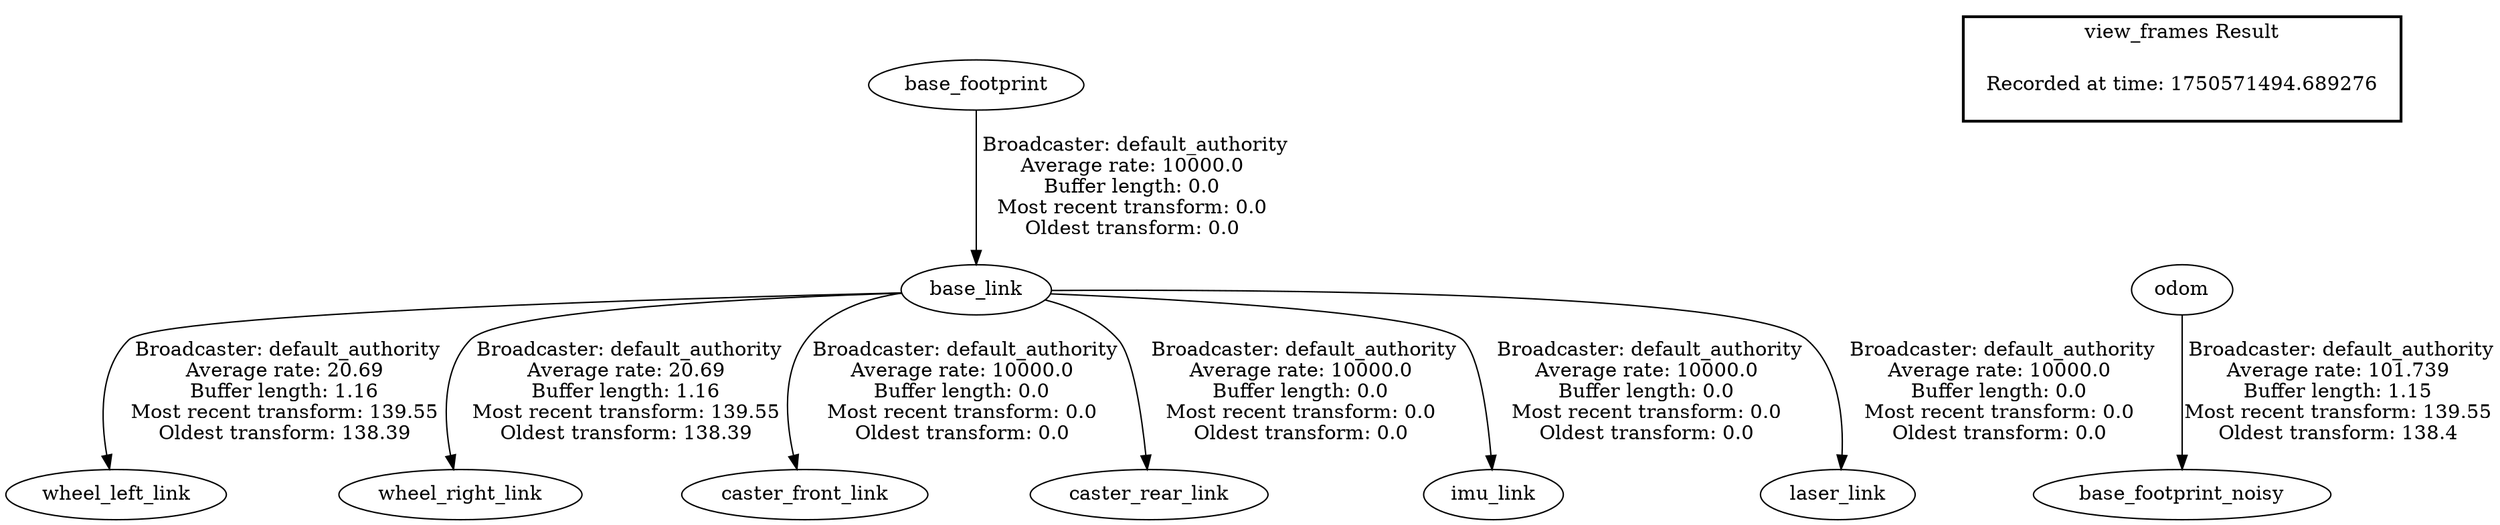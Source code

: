 digraph G {
"base_link" -> "wheel_left_link"[label=" Broadcaster: default_authority\nAverage rate: 20.69\nBuffer length: 1.16\nMost recent transform: 139.55\nOldest transform: 138.39\n"];
"base_footprint" -> "base_link"[label=" Broadcaster: default_authority\nAverage rate: 10000.0\nBuffer length: 0.0\nMost recent transform: 0.0\nOldest transform: 0.0\n"];
"base_link" -> "wheel_right_link"[label=" Broadcaster: default_authority\nAverage rate: 20.69\nBuffer length: 1.16\nMost recent transform: 139.55\nOldest transform: 138.39\n"];
"base_link" -> "caster_front_link"[label=" Broadcaster: default_authority\nAverage rate: 10000.0\nBuffer length: 0.0\nMost recent transform: 0.0\nOldest transform: 0.0\n"];
"base_link" -> "caster_rear_link"[label=" Broadcaster: default_authority\nAverage rate: 10000.0\nBuffer length: 0.0\nMost recent transform: 0.0\nOldest transform: 0.0\n"];
"base_link" -> "imu_link"[label=" Broadcaster: default_authority\nAverage rate: 10000.0\nBuffer length: 0.0\nMost recent transform: 0.0\nOldest transform: 0.0\n"];
"base_link" -> "laser_link"[label=" Broadcaster: default_authority\nAverage rate: 10000.0\nBuffer length: 0.0\nMost recent transform: 0.0\nOldest transform: 0.0\n"];
"odom" -> "base_footprint_noisy"[label=" Broadcaster: default_authority\nAverage rate: 101.739\nBuffer length: 1.15\nMost recent transform: 139.55\nOldest transform: 138.4\n"];
edge [style=invis];
 subgraph cluster_legend { style=bold; color=black; label ="view_frames Result";
"Recorded at time: 1750571494.689276"[ shape=plaintext ] ;
}->"odom";
}